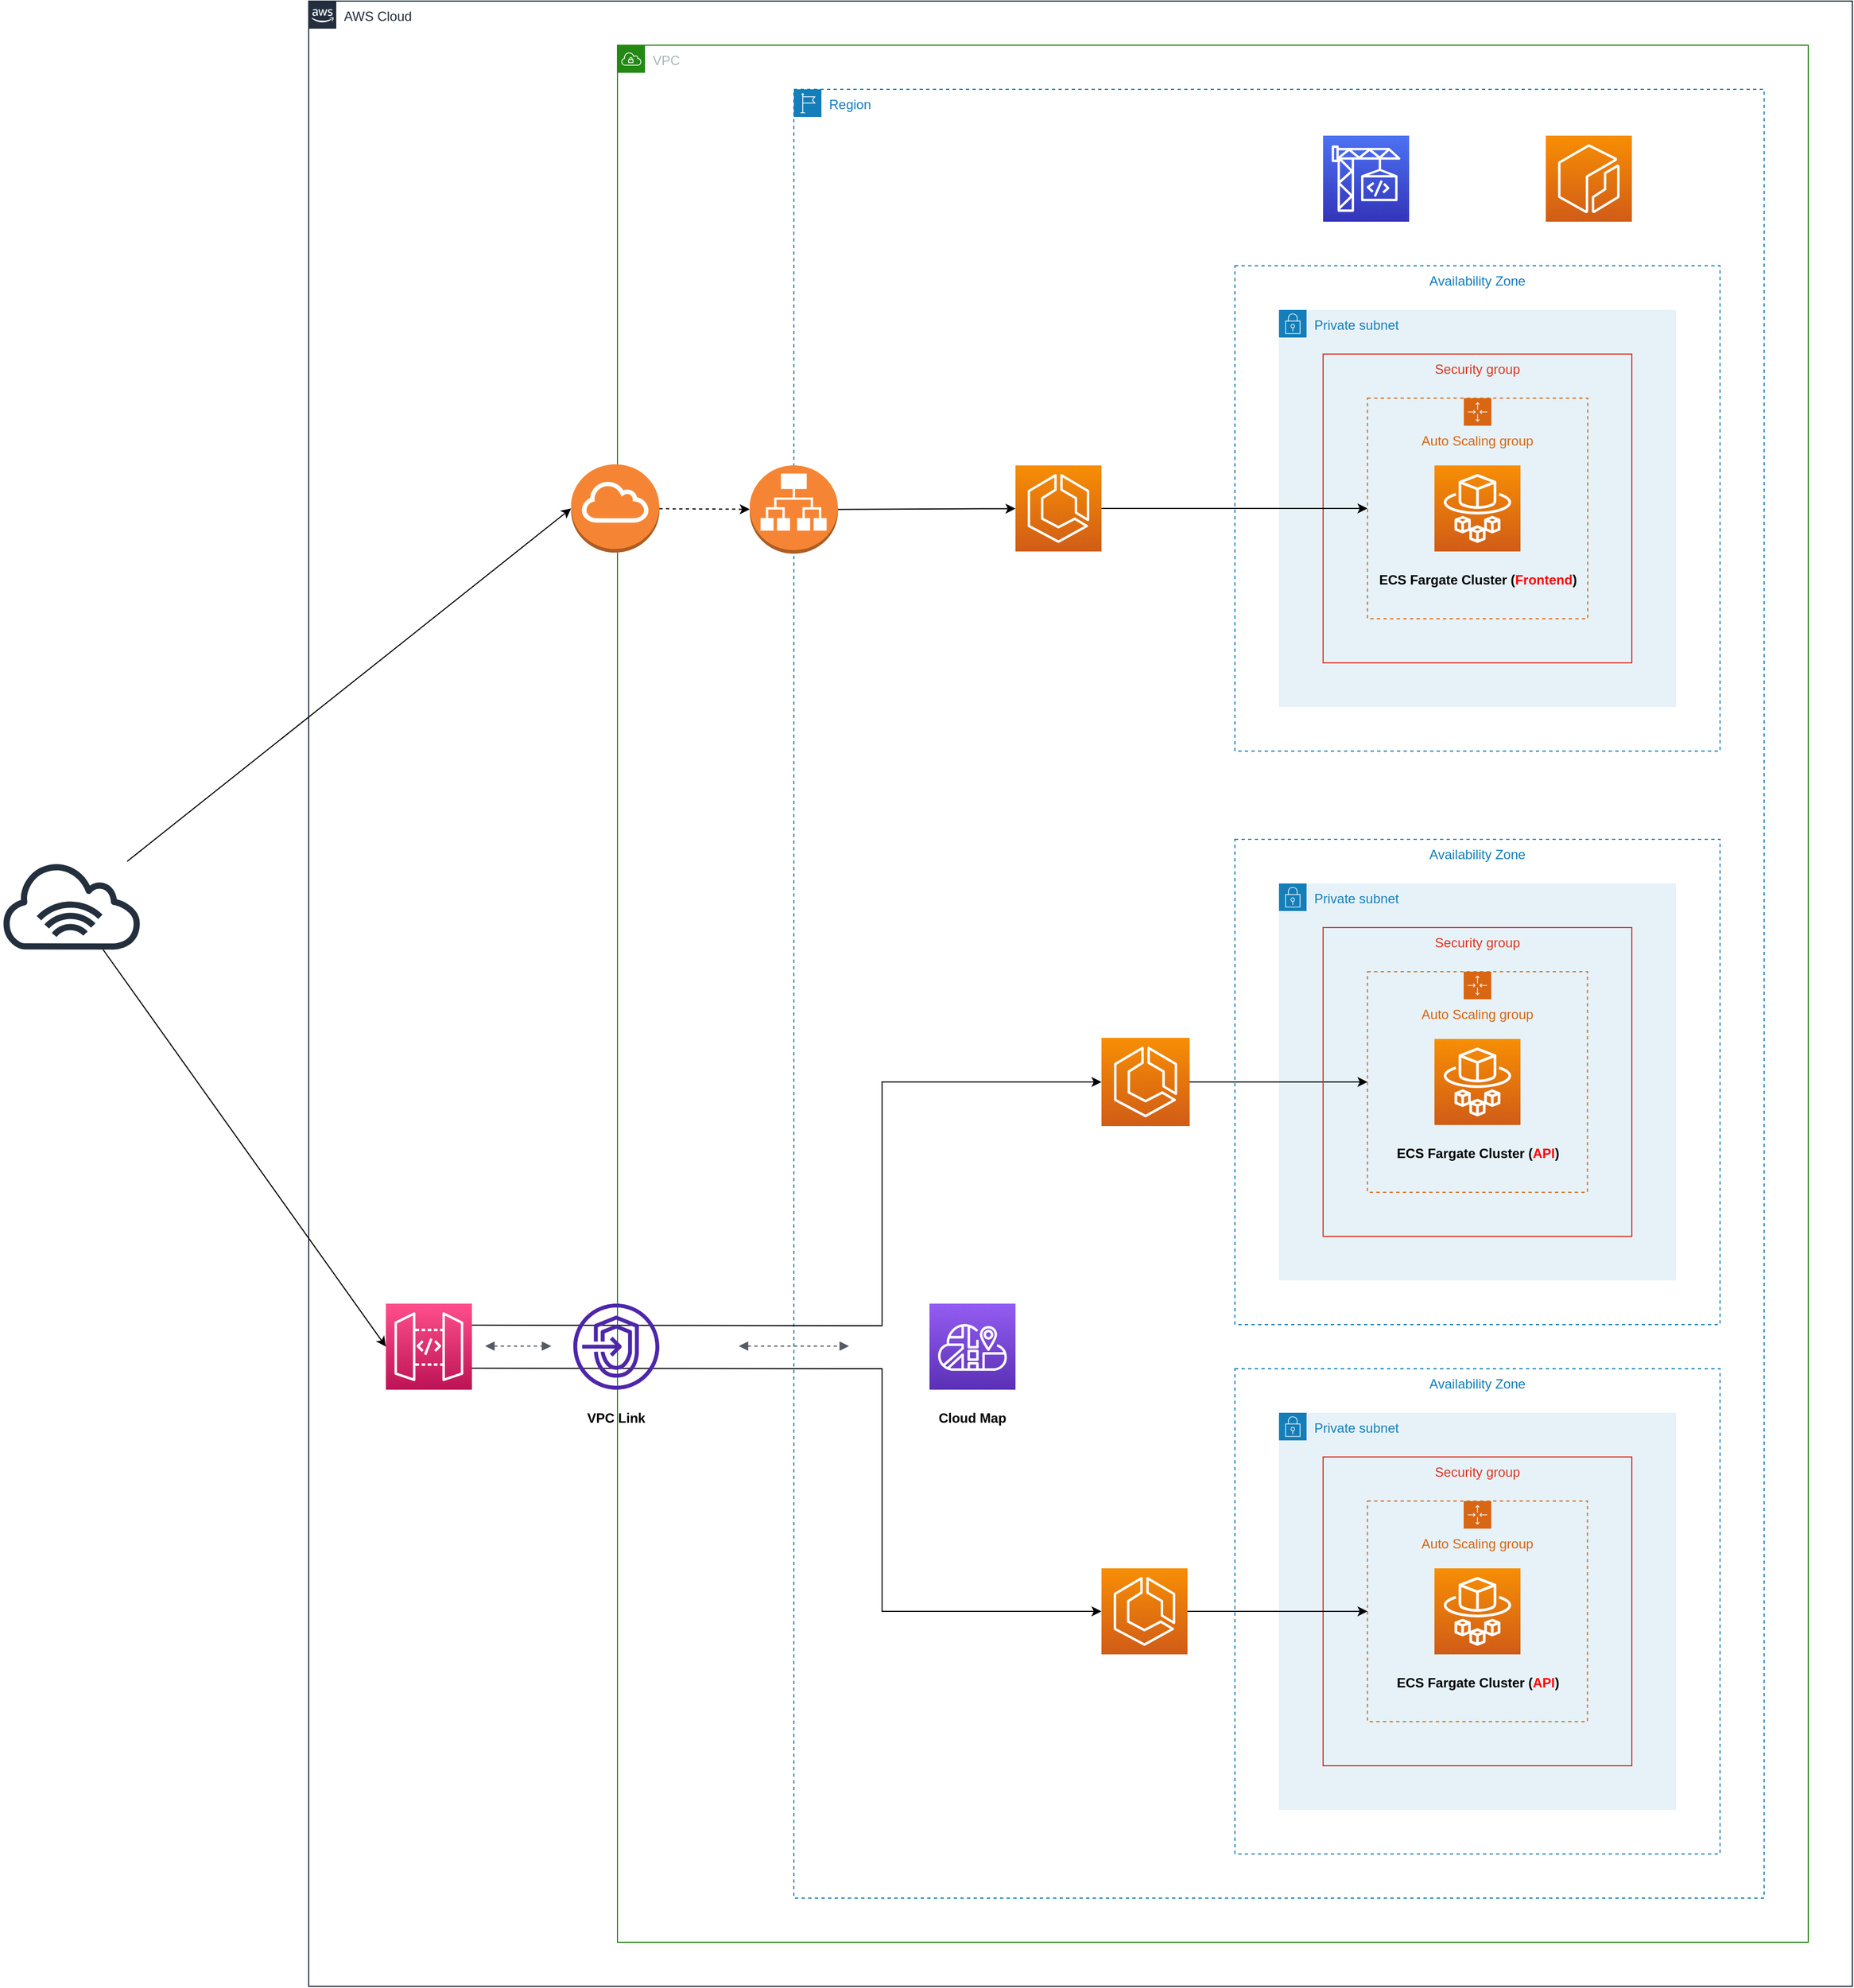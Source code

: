 <mxfile version="20.8.13" type="device"><diagram name="Page-1" id="m3braZno5IHV5N9wi_IN"><mxGraphModel dx="3124" dy="1811" grid="1" gridSize="10" guides="1" tooltips="1" connect="1" arrows="1" fold="1" page="1" pageScale="1" pageWidth="850" pageHeight="1100" math="0" shadow="0"><root><mxCell id="0"/><mxCell id="1" parent="0"/><mxCell id="YN3yvENNgvwADiATIEF4-20" value="Availability Zone" style="fillColor=none;strokeColor=#147EBA;dashed=1;verticalAlign=top;fontStyle=0;fontColor=#147EBA;" vertex="1" parent="1"><mxGeometry x="80" y="560" width="440" height="440" as="geometry"/></mxCell><mxCell id="YN3yvENNgvwADiATIEF4-22" value="Private subnet" style="points=[[0,0],[0.25,0],[0.5,0],[0.75,0],[1,0],[1,0.25],[1,0.5],[1,0.75],[1,1],[0.75,1],[0.5,1],[0.25,1],[0,1],[0,0.75],[0,0.5],[0,0.25]];outlineConnect=0;gradientColor=none;html=1;whiteSpace=wrap;fontSize=12;fontStyle=0;container=0;pointerEvents=0;collapsible=0;recursiveResize=0;shape=mxgraph.aws4.group;grIcon=mxgraph.aws4.group_security_group;grStroke=0;strokeColor=#147EBA;fillColor=#E6F2F8;verticalAlign=top;align=left;spacingLeft=30;fontColor=#147EBA;dashed=0;movable=1;resizable=1;rotatable=1;deletable=1;editable=1;connectable=1;" vertex="1" parent="1"><mxGeometry x="120" y="600" width="360" height="360" as="geometry"/></mxCell><mxCell id="YN3yvENNgvwADiATIEF4-48" style="edgeStyle=none;rounded=0;orthogonalLoop=1;jettySize=auto;html=1;entryX=0;entryY=0.5;entryDx=0;entryDy=0;fontColor=#FF0000;" edge="1" parent="1" source="YN3yvENNgvwADiATIEF4-38" target="YN3yvENNgvwADiATIEF4-16"><mxGeometry relative="1" as="geometry"/></mxCell><mxCell id="YN3yvENNgvwADiATIEF4-23" value="Security group" style="fillColor=none;strokeColor=#DD3522;verticalAlign=top;fontStyle=0;fontColor=#DD3522;movable=1;resizable=1;rotatable=1;deletable=1;editable=1;connectable=1;" vertex="1" parent="1"><mxGeometry x="160" y="640" width="280" height="280" as="geometry"/></mxCell><mxCell id="YN3yvENNgvwADiATIEF4-16" value="Auto Scaling group" style="points=[[0,0],[0.25,0],[0.5,0],[0.75,0],[1,0],[1,0.25],[1,0.5],[1,0.75],[1,1],[0.75,1],[0.5,1],[0.25,1],[0,1],[0,0.75],[0,0.5],[0,0.25]];outlineConnect=0;gradientColor=none;html=1;whiteSpace=wrap;fontSize=12;fontStyle=0;container=1;pointerEvents=0;collapsible=0;recursiveResize=0;shape=mxgraph.aws4.groupCenter;grIcon=mxgraph.aws4.group_auto_scaling_group;grStroke=1;strokeColor=#D86613;fillColor=none;verticalAlign=top;align=center;fontColor=#D86613;dashed=1;spacingTop=25;" vertex="1" parent="1"><mxGeometry x="200.25" y="680" width="199.5" height="200" as="geometry"/></mxCell><mxCell id="YN3yvENNgvwADiATIEF4-17" value="" style="sketch=0;points=[[0,0,0],[0.25,0,0],[0.5,0,0],[0.75,0,0],[1,0,0],[0,1,0],[0.25,1,0],[0.5,1,0],[0.75,1,0],[1,1,0],[0,0.25,0],[0,0.5,0],[0,0.75,0],[1,0.25,0],[1,0.5,0],[1,0.75,0]];outlineConnect=0;fontColor=#232F3E;gradientColor=#F78E04;gradientDirection=north;fillColor=#D05C17;strokeColor=#ffffff;dashed=0;verticalLabelPosition=bottom;verticalAlign=top;align=center;html=1;fontSize=12;fontStyle=0;aspect=fixed;shape=mxgraph.aws4.resourceIcon;resIcon=mxgraph.aws4.fargate;" vertex="1" parent="YN3yvENNgvwADiATIEF4-16"><mxGeometry x="60.75" y="61" width="78" height="78" as="geometry"/></mxCell><mxCell id="YN3yvENNgvwADiATIEF4-27" value="&lt;b&gt;ECS Fargate Cluster (&lt;font color=&quot;#ff0000&quot;&gt;API&lt;/font&gt;)&lt;/b&gt;" style="text;html=1;align=center;verticalAlign=middle;resizable=0;points=[];autosize=1;strokeColor=none;fillColor=none;" vertex="1" parent="YN3yvENNgvwADiATIEF4-16"><mxGeometry x="14.75" y="150" width="170" height="30" as="geometry"/></mxCell><mxCell id="YN3yvENNgvwADiATIEF4-41" value="Availability Zone" style="fillColor=none;strokeColor=#147EBA;dashed=1;verticalAlign=top;fontStyle=0;fontColor=#147EBA;" vertex="1" parent="1"><mxGeometry x="80" y="1040" width="440" height="440" as="geometry"/></mxCell><mxCell id="YN3yvENNgvwADiATIEF4-42" value="Private subnet" style="points=[[0,0],[0.25,0],[0.5,0],[0.75,0],[1,0],[1,0.25],[1,0.5],[1,0.75],[1,1],[0.75,1],[0.5,1],[0.25,1],[0,1],[0,0.75],[0,0.5],[0,0.25]];outlineConnect=0;gradientColor=none;html=1;whiteSpace=wrap;fontSize=12;fontStyle=0;container=0;pointerEvents=0;collapsible=0;recursiveResize=0;shape=mxgraph.aws4.group;grIcon=mxgraph.aws4.group_security_group;grStroke=0;strokeColor=#147EBA;fillColor=#E6F2F8;verticalAlign=top;align=left;spacingLeft=30;fontColor=#147EBA;dashed=0;movable=1;resizable=1;rotatable=1;deletable=1;editable=1;connectable=1;" vertex="1" parent="1"><mxGeometry x="120" y="1080" width="360" height="360" as="geometry"/></mxCell><mxCell id="YN3yvENNgvwADiATIEF4-43" value="Security group" style="fillColor=none;strokeColor=#DD3522;verticalAlign=top;fontStyle=0;fontColor=#DD3522;movable=1;resizable=1;rotatable=1;deletable=1;editable=1;connectable=1;" vertex="1" parent="1"><mxGeometry x="160" y="1120" width="280" height="280" as="geometry"/></mxCell><mxCell id="YN3yvENNgvwADiATIEF4-44" value="Auto Scaling group" style="points=[[0,0],[0.25,0],[0.5,0],[0.75,0],[1,0],[1,0.25],[1,0.5],[1,0.75],[1,1],[0.75,1],[0.5,1],[0.25,1],[0,1],[0,0.75],[0,0.5],[0,0.25]];outlineConnect=0;gradientColor=none;html=1;whiteSpace=wrap;fontSize=12;fontStyle=0;container=1;pointerEvents=0;collapsible=0;recursiveResize=0;shape=mxgraph.aws4.groupCenter;grIcon=mxgraph.aws4.group_auto_scaling_group;grStroke=1;strokeColor=#D86613;fillColor=none;verticalAlign=top;align=center;fontColor=#D86613;dashed=1;spacingTop=25;" vertex="1" parent="1"><mxGeometry x="200.25" y="1160" width="199.5" height="200" as="geometry"/></mxCell><mxCell id="YN3yvENNgvwADiATIEF4-45" value="" style="sketch=0;points=[[0,0,0],[0.25,0,0],[0.5,0,0],[0.75,0,0],[1,0,0],[0,1,0],[0.25,1,0],[0.5,1,0],[0.75,1,0],[1,1,0],[0,0.25,0],[0,0.5,0],[0,0.75,0],[1,0.25,0],[1,0.5,0],[1,0.75,0]];outlineConnect=0;fontColor=#232F3E;gradientColor=#F78E04;gradientDirection=north;fillColor=#D05C17;strokeColor=#ffffff;dashed=0;verticalLabelPosition=bottom;verticalAlign=top;align=center;html=1;fontSize=12;fontStyle=0;aspect=fixed;shape=mxgraph.aws4.resourceIcon;resIcon=mxgraph.aws4.fargate;" vertex="1" parent="YN3yvENNgvwADiATIEF4-44"><mxGeometry x="60.75" y="61" width="78" height="78" as="geometry"/></mxCell><mxCell id="YN3yvENNgvwADiATIEF4-46" value="&lt;b&gt;ECS Fargate Cluster (&lt;font color=&quot;#ff0000&quot;&gt;API&lt;/font&gt;)&lt;/b&gt;" style="text;html=1;align=center;verticalAlign=middle;resizable=0;points=[];autosize=1;strokeColor=none;fillColor=none;" vertex="1" parent="YN3yvENNgvwADiATIEF4-44"><mxGeometry x="14.75" y="150" width="170" height="30" as="geometry"/></mxCell><mxCell id="YN3yvENNgvwADiATIEF4-29" value="Availability Zone" style="fillColor=none;strokeColor=#147EBA;dashed=1;verticalAlign=top;fontStyle=0;fontColor=#147EBA;" vertex="1" parent="1"><mxGeometry x="80" y="40" width="440" height="440" as="geometry"/></mxCell><mxCell id="YN3yvENNgvwADiATIEF4-30" value="Private subnet" style="points=[[0,0],[0.25,0],[0.5,0],[0.75,0],[1,0],[1,0.25],[1,0.5],[1,0.75],[1,1],[0.75,1],[0.5,1],[0.25,1],[0,1],[0,0.75],[0,0.5],[0,0.25]];outlineConnect=0;gradientColor=none;html=1;whiteSpace=wrap;fontSize=12;fontStyle=0;container=1;pointerEvents=0;collapsible=0;recursiveResize=0;shape=mxgraph.aws4.group;grIcon=mxgraph.aws4.group_security_group;grStroke=0;strokeColor=#147EBA;fillColor=#E6F2F8;verticalAlign=top;align=left;spacingLeft=30;fontColor=#147EBA;dashed=0;" vertex="1" parent="1"><mxGeometry x="120" y="80" width="360" height="360" as="geometry"/></mxCell><mxCell id="YN3yvENNgvwADiATIEF4-34" value="Security group" style="fillColor=none;strokeColor=#DD3522;verticalAlign=top;fontStyle=0;fontColor=#DD3522;" vertex="1" parent="YN3yvENNgvwADiATIEF4-30"><mxGeometry x="40" y="40" width="280" height="280" as="geometry"/></mxCell><mxCell id="YN3yvENNgvwADiATIEF4-31" value="Auto Scaling group" style="points=[[0,0],[0.25,0],[0.5,0],[0.75,0],[1,0],[1,0.25],[1,0.5],[1,0.75],[1,1],[0.75,1],[0.5,1],[0.25,1],[0,1],[0,0.75],[0,0.5],[0,0.25]];outlineConnect=0;gradientColor=none;html=1;whiteSpace=wrap;fontSize=12;fontStyle=0;container=1;pointerEvents=0;collapsible=0;recursiveResize=0;shape=mxgraph.aws4.groupCenter;grIcon=mxgraph.aws4.group_auto_scaling_group;grStroke=1;strokeColor=#D86613;fillColor=none;verticalAlign=top;align=center;fontColor=#D86613;dashed=1;spacingTop=25;" vertex="1" parent="YN3yvENNgvwADiATIEF4-30"><mxGeometry x="80.25" y="80" width="199.75" height="200" as="geometry"/></mxCell><mxCell id="YN3yvENNgvwADiATIEF4-32" value="" style="sketch=0;points=[[0,0,0],[0.25,0,0],[0.5,0,0],[0.75,0,0],[1,0,0],[0,1,0],[0.25,1,0],[0.5,1,0],[0.75,1,0],[1,1,0],[0,0.25,0],[0,0.5,0],[0,0.75,0],[1,0.25,0],[1,0.5,0],[1,0.75,0]];outlineConnect=0;fontColor=#232F3E;gradientColor=#F78E04;gradientDirection=north;fillColor=#D05C17;strokeColor=#ffffff;dashed=0;verticalLabelPosition=bottom;verticalAlign=top;align=center;html=1;fontSize=12;fontStyle=0;aspect=fixed;shape=mxgraph.aws4.resourceIcon;resIcon=mxgraph.aws4.fargate;" vertex="1" parent="YN3yvENNgvwADiATIEF4-31"><mxGeometry x="60.75" y="61" width="78" height="78" as="geometry"/></mxCell><mxCell id="YN3yvENNgvwADiATIEF4-33" value="&lt;b&gt;ECS Fargate Cluster (&lt;font color=&quot;#ff0000&quot;&gt;Frontend&lt;/font&gt;)&lt;/b&gt;" style="text;html=1;align=center;verticalAlign=middle;resizable=0;points=[];autosize=1;strokeColor=none;fillColor=none;" vertex="1" parent="YN3yvENNgvwADiATIEF4-31"><mxGeometry x="-0.25" y="150" width="200" height="30" as="geometry"/></mxCell><mxCell id="YN3yvENNgvwADiATIEF4-54" style="edgeStyle=none;rounded=0;orthogonalLoop=1;jettySize=auto;html=1;fontColor=#FF0000;entryX=0;entryY=0.5;entryDx=0;entryDy=0;" edge="1" parent="1" source="YN3yvENNgvwADiATIEF4-40" target="YN3yvENNgvwADiATIEF4-31"><mxGeometry relative="1" as="geometry"><mxPoint x="170" y="260" as="targetPoint"/></mxGeometry></mxCell><mxCell id="YN3yvENNgvwADiATIEF4-55" value="Region" style="points=[[0,0],[0.25,0],[0.5,0],[0.75,0],[1,0],[1,0.25],[1,0.5],[1,0.75],[1,1],[0.75,1],[0.5,1],[0.25,1],[0,1],[0,0.75],[0,0.5],[0,0.25]];outlineConnect=0;gradientColor=none;html=1;whiteSpace=wrap;fontSize=12;fontStyle=0;container=1;pointerEvents=0;collapsible=0;recursiveResize=0;shape=mxgraph.aws4.group;grIcon=mxgraph.aws4.group_region;strokeColor=#147EBA;fillColor=none;verticalAlign=top;align=left;spacingLeft=30;fontColor=#147EBA;dashed=1;" vertex="1" parent="1"><mxGeometry x="-320" y="-120" width="880" height="1640" as="geometry"/></mxCell><mxCell id="YN3yvENNgvwADiATIEF4-56" value="VPC" style="points=[[0,0],[0.25,0],[0.5,0],[0.75,0],[1,0],[1,0.25],[1,0.5],[1,0.75],[1,1],[0.75,1],[0.5,1],[0.25,1],[0,1],[0,0.75],[0,0.5],[0,0.25]];outlineConnect=0;gradientColor=none;html=1;whiteSpace=wrap;fontSize=12;fontStyle=0;container=0;pointerEvents=0;collapsible=0;recursiveResize=0;shape=mxgraph.aws4.group;grIcon=mxgraph.aws4.group_vpc;strokeColor=#248814;fillColor=none;verticalAlign=top;align=left;spacingLeft=30;fontColor=#AAB7B8;dashed=0;" vertex="1" parent="1"><mxGeometry x="-480" y="-160" width="1080" height="1720" as="geometry"/></mxCell><mxCell id="YN3yvENNgvwADiATIEF4-50" value="" style="sketch=0;points=[[0,0,0],[0.25,0,0],[0.5,0,0],[0.75,0,0],[1,0,0],[0,1,0],[0.25,1,0],[0.5,1,0],[0.75,1,0],[1,1,0],[0,0.25,0],[0,0.5,0],[0,0.75,0],[1,0.25,0],[1,0.5,0],[1,0.75,0]];outlineConnect=0;fontColor=#232F3E;gradientColor=#945DF2;gradientDirection=north;fillColor=#5A30B5;strokeColor=#ffffff;dashed=0;verticalLabelPosition=bottom;verticalAlign=top;align=center;html=1;fontSize=12;fontStyle=0;aspect=fixed;shape=mxgraph.aws4.resourceIcon;resIcon=mxgraph.aws4.cloud_map;" vertex="1" parent="1"><mxGeometry x="-197" y="981" width="78" height="78" as="geometry"/></mxCell><mxCell id="YN3yvENNgvwADiATIEF4-38" value="" style="sketch=0;points=[[0,0,0],[0.25,0,0],[0.5,0,0],[0.75,0,0],[1,0,0],[0,1,0],[0.25,1,0],[0.5,1,0],[0.75,1,0],[1,1,0],[0,0.25,0],[0,0.5,0],[0,0.75,0],[1,0.25,0],[1,0.5,0],[1,0.75,0]];outlineConnect=0;fontColor=#232F3E;gradientColor=#F78E04;gradientDirection=north;fillColor=#D05C17;strokeColor=#ffffff;dashed=0;verticalLabelPosition=bottom;verticalAlign=top;align=center;html=1;fontSize=12;fontStyle=0;aspect=fixed;shape=mxgraph.aws4.resourceIcon;resIcon=mxgraph.aws4.ecs;" vertex="1" parent="1"><mxGeometry x="-41" y="740" width="80" height="80" as="geometry"/></mxCell><mxCell id="YN3yvENNgvwADiATIEF4-40" value="" style="sketch=0;points=[[0,0,0],[0.25,0,0],[0.5,0,0],[0.75,0,0],[1,0,0],[0,1,0],[0.25,1,0],[0.5,1,0],[0.75,1,0],[1,1,0],[0,0.25,0],[0,0.5,0],[0,0.75,0],[1,0.25,0],[1,0.5,0],[1,0.75,0]];outlineConnect=0;fontColor=#232F3E;gradientColor=#F78E04;gradientDirection=north;fillColor=#D05C17;strokeColor=#ffffff;dashed=0;verticalLabelPosition=bottom;verticalAlign=top;align=center;html=1;fontSize=12;fontStyle=0;aspect=fixed;shape=mxgraph.aws4.resourceIcon;resIcon=mxgraph.aws4.ecs;" vertex="1" parent="1"><mxGeometry x="-119" y="221" width="78" height="78" as="geometry"/></mxCell><mxCell id="YN3yvENNgvwADiATIEF4-70" style="edgeStyle=none;rounded=0;orthogonalLoop=1;jettySize=auto;html=1;exitX=1;exitY=0.25;exitDx=0;exitDy=0;exitPerimeter=0;fontColor=#000000;entryX=0;entryY=0.5;entryDx=0;entryDy=0;entryPerimeter=0;" edge="1" parent="1" source="YN3yvENNgvwADiATIEF4-57" target="YN3yvENNgvwADiATIEF4-38"><mxGeometry relative="1" as="geometry"><Array as="points"><mxPoint x="-240" y="1001"/><mxPoint x="-240" y="780"/></Array></mxGeometry></mxCell><mxCell id="YN3yvENNgvwADiATIEF4-71" style="edgeStyle=none;rounded=0;orthogonalLoop=1;jettySize=auto;html=1;exitX=1;exitY=0.75;exitDx=0;exitDy=0;exitPerimeter=0;entryX=0;entryY=0.5;entryDx=0;entryDy=0;entryPerimeter=0;fontColor=#000000;" edge="1" parent="1" source="YN3yvENNgvwADiATIEF4-57" target="YN3yvENNgvwADiATIEF4-61"><mxGeometry relative="1" as="geometry"><Array as="points"><mxPoint x="-240" y="1040"/><mxPoint x="-240" y="1260"/></Array></mxGeometry></mxCell><mxCell id="YN3yvENNgvwADiATIEF4-59" style="edgeStyle=none;rounded=0;orthogonalLoop=1;jettySize=auto;html=1;fontColor=#FF0000;" edge="1" parent="1" source="YN3yvENNgvwADiATIEF4-58" target="YN3yvENNgvwADiATIEF4-40"><mxGeometry relative="1" as="geometry"/></mxCell><mxCell id="YN3yvENNgvwADiATIEF4-62" style="edgeStyle=none;rounded=0;orthogonalLoop=1;jettySize=auto;html=1;entryX=0;entryY=0.5;entryDx=0;entryDy=0;fontColor=#FF0000;" edge="1" parent="1" source="YN3yvENNgvwADiATIEF4-61" target="YN3yvENNgvwADiATIEF4-44"><mxGeometry relative="1" as="geometry"/></mxCell><mxCell id="YN3yvENNgvwADiATIEF4-61" value="" style="sketch=0;points=[[0,0,0],[0.25,0,0],[0.5,0,0],[0.75,0,0],[1,0,0],[0,1,0],[0.25,1,0],[0.5,1,0],[0.75,1,0],[1,1,0],[0,0.25,0],[0,0.5,0],[0,0.75,0],[1,0.25,0],[1,0.5,0],[1,0.75,0]];outlineConnect=0;fontColor=#232F3E;gradientColor=#F78E04;gradientDirection=north;fillColor=#D05C17;strokeColor=#ffffff;dashed=0;verticalLabelPosition=bottom;verticalAlign=top;align=center;html=1;fontSize=12;fontStyle=0;aspect=fixed;shape=mxgraph.aws4.resourceIcon;resIcon=mxgraph.aws4.ecs;" vertex="1" parent="1"><mxGeometry x="-41" y="1221" width="78" height="78" as="geometry"/></mxCell><mxCell id="YN3yvENNgvwADiATIEF4-68" value="&lt;font color=&quot;#000000&quot;&gt;&lt;b&gt;Cloud Map&lt;/b&gt;&lt;/font&gt;" style="text;html=1;strokeColor=none;fillColor=none;align=center;verticalAlign=middle;whiteSpace=wrap;rounded=0;fontColor=#FF0000;" vertex="1" parent="1"><mxGeometry x="-197" y="1070" width="78" height="30" as="geometry"/></mxCell><mxCell id="YN3yvENNgvwADiATIEF4-69" value="&lt;b&gt;VPC Link&lt;/b&gt;" style="text;html=1;strokeColor=none;fillColor=none;align=center;verticalAlign=middle;whiteSpace=wrap;rounded=0;fontColor=#000000;" vertex="1" parent="1"><mxGeometry x="-511" y="1070" width="60" height="30" as="geometry"/></mxCell><mxCell id="YN3yvENNgvwADiATIEF4-74" value="AWS Cloud" style="points=[[0,0],[0.25,0],[0.5,0],[0.75,0],[1,0],[1,0.25],[1,0.5],[1,0.75],[1,1],[0.75,1],[0.5,1],[0.25,1],[0,1],[0,0.75],[0,0.5],[0,0.25]];outlineConnect=0;gradientColor=none;html=1;whiteSpace=wrap;fontSize=12;fontStyle=0;container=0;pointerEvents=0;collapsible=0;recursiveResize=0;shape=mxgraph.aws4.group;grIcon=mxgraph.aws4.group_aws_cloud_alt;strokeColor=#232F3E;fillColor=none;verticalAlign=top;align=left;spacingLeft=30;fontColor=#232F3E;dashed=0;" vertex="1" parent="1"><mxGeometry x="-760" y="-200" width="1400" height="1800" as="geometry"/></mxCell><mxCell id="YN3yvENNgvwADiATIEF4-76" style="edgeStyle=none;rounded=0;orthogonalLoop=1;jettySize=auto;html=1;dashed=1;fontColor=#000000;" edge="1" parent="1" source="YN3yvENNgvwADiATIEF4-75" target="YN3yvENNgvwADiATIEF4-58"><mxGeometry relative="1" as="geometry"/></mxCell><mxCell id="YN3yvENNgvwADiATIEF4-80" style="edgeStyle=none;rounded=0;orthogonalLoop=1;jettySize=auto;html=1;entryX=0;entryY=0.5;entryDx=0;entryDy=0;entryPerimeter=0;fontColor=#000000;" edge="1" parent="1" source="YN3yvENNgvwADiATIEF4-79" target="YN3yvENNgvwADiATIEF4-75"><mxGeometry relative="1" as="geometry"/></mxCell><mxCell id="YN3yvENNgvwADiATIEF4-82" style="edgeStyle=none;rounded=0;orthogonalLoop=1;jettySize=auto;html=1;entryX=0;entryY=0.5;entryDx=0;entryDy=0;entryPerimeter=0;fontColor=#000000;" edge="1" parent="1" source="YN3yvENNgvwADiATIEF4-79" target="YN3yvENNgvwADiATIEF4-57"><mxGeometry relative="1" as="geometry"><mxPoint x="-920" y="730" as="sourcePoint"/></mxGeometry></mxCell><mxCell id="YN3yvENNgvwADiATIEF4-79" value="" style="sketch=0;outlineConnect=0;fontColor=#232F3E;gradientColor=none;fillColor=#232F3D;strokeColor=none;dashed=0;verticalLabelPosition=bottom;verticalAlign=top;align=center;html=1;fontSize=12;fontStyle=0;aspect=fixed;pointerEvents=1;shape=mxgraph.aws4.internet_alt1;" vertex="1" parent="1"><mxGeometry x="-1040" y="580" width="130" height="80" as="geometry"/></mxCell><mxCell id="YN3yvENNgvwADiATIEF4-75" value="" style="outlineConnect=0;dashed=0;verticalLabelPosition=bottom;verticalAlign=top;align=center;html=1;shape=mxgraph.aws3.internet_gateway;fillColor=#F58534;gradientColor=none;fontColor=#000000;" vertex="1" parent="1"><mxGeometry x="-522" y="220" width="80" height="80" as="geometry"/></mxCell><mxCell id="YN3yvENNgvwADiATIEF4-57" value="" style="sketch=0;points=[[0,0,0],[0.25,0,0],[0.5,0,0],[0.75,0,0],[1,0,0],[0,1,0],[0.25,1,0],[0.5,1,0],[0.75,1,0],[1,1,0],[0,0.25,0],[0,0.5,0],[0,0.75,0],[1,0.25,0],[1,0.5,0],[1,0.75,0]];outlineConnect=0;fontColor=#232F3E;gradientColor=#FF4F8B;gradientDirection=north;fillColor=#BC1356;strokeColor=#ffffff;dashed=0;verticalLabelPosition=bottom;verticalAlign=top;align=center;html=1;fontSize=12;fontStyle=0;aspect=fixed;shape=mxgraph.aws4.resourceIcon;resIcon=mxgraph.aws4.api_gateway;" vertex="1" parent="1"><mxGeometry x="-690" y="981" width="78" height="78" as="geometry"/></mxCell><mxCell id="YN3yvENNgvwADiATIEF4-52" value="" style="sketch=0;outlineConnect=0;fontColor=#232F3E;gradientColor=none;fillColor=#4D27AA;strokeColor=none;dashed=0;verticalLabelPosition=bottom;verticalAlign=top;align=center;html=1;fontSize=12;fontStyle=0;aspect=fixed;pointerEvents=1;shape=mxgraph.aws4.endpoints;" vertex="1" parent="1"><mxGeometry x="-520" y="981" width="78" height="78" as="geometry"/></mxCell><mxCell id="YN3yvENNgvwADiATIEF4-83" value="" style="edgeStyle=orthogonalEdgeStyle;html=1;endArrow=block;elbow=vertical;startArrow=block;startFill=1;endFill=1;strokeColor=#545B64;rounded=0;fontColor=#000000;dashed=1;" edge="1" parent="1"><mxGeometry width="100" relative="1" as="geometry"><mxPoint x="-370" y="1019.5" as="sourcePoint"/><mxPoint x="-270" y="1019.5" as="targetPoint"/></mxGeometry></mxCell><mxCell id="YN3yvENNgvwADiATIEF4-84" value="" style="edgeStyle=orthogonalEdgeStyle;html=1;endArrow=block;elbow=vertical;startArrow=block;startFill=1;endFill=1;strokeColor=#545B64;rounded=0;fontColor=#000000;dashed=1;" edge="1" parent="1"><mxGeometry width="100" relative="1" as="geometry"><mxPoint x="-600" y="1019.5" as="sourcePoint"/><mxPoint x="-540" y="1019.5" as="targetPoint"/></mxGeometry></mxCell><mxCell id="YN3yvENNgvwADiATIEF4-58" value="" style="outlineConnect=0;dashed=0;verticalLabelPosition=bottom;verticalAlign=top;align=center;html=1;shape=mxgraph.aws3.application_load_balancer;fillColor=#F58534;gradientColor=none;fontColor=#FF0000;" vertex="1" parent="1"><mxGeometry x="-360" y="221" width="80" height="80" as="geometry"/></mxCell><mxCell id="YN3yvENNgvwADiATIEF4-85" value="" style="sketch=0;points=[[0,0,0],[0.25,0,0],[0.5,0,0],[0.75,0,0],[1,0,0],[0,1,0],[0.25,1,0],[0.5,1,0],[0.75,1,0],[1,1,0],[0,0.25,0],[0,0.5,0],[0,0.75,0],[1,0.25,0],[1,0.5,0],[1,0.75,0]];outlineConnect=0;fontColor=#232F3E;gradientColor=#F78E04;gradientDirection=north;fillColor=#D05C17;strokeColor=#ffffff;dashed=0;verticalLabelPosition=bottom;verticalAlign=top;align=center;html=1;fontSize=12;fontStyle=0;aspect=fixed;shape=mxgraph.aws4.resourceIcon;resIcon=mxgraph.aws4.ecr;" vertex="1" parent="1"><mxGeometry x="362" y="-78" width="78" height="78" as="geometry"/></mxCell><mxCell id="YN3yvENNgvwADiATIEF4-86" value="" style="sketch=0;points=[[0,0,0],[0.25,0,0],[0.5,0,0],[0.75,0,0],[1,0,0],[0,1,0],[0.25,1,0],[0.5,1,0],[0.75,1,0],[1,1,0],[0,0.25,0],[0,0.5,0],[0,0.75,0],[1,0.25,0],[1,0.5,0],[1,0.75,0]];outlineConnect=0;fontColor=#232F3E;gradientColor=#4D72F3;gradientDirection=north;fillColor=#3334B9;strokeColor=#ffffff;dashed=0;verticalLabelPosition=bottom;verticalAlign=top;align=center;html=1;fontSize=12;fontStyle=0;aspect=fixed;shape=mxgraph.aws4.resourceIcon;resIcon=mxgraph.aws4.codebuild;" vertex="1" parent="1"><mxGeometry x="160" y="-78" width="78" height="78" as="geometry"/></mxCell></root></mxGraphModel></diagram></mxfile>